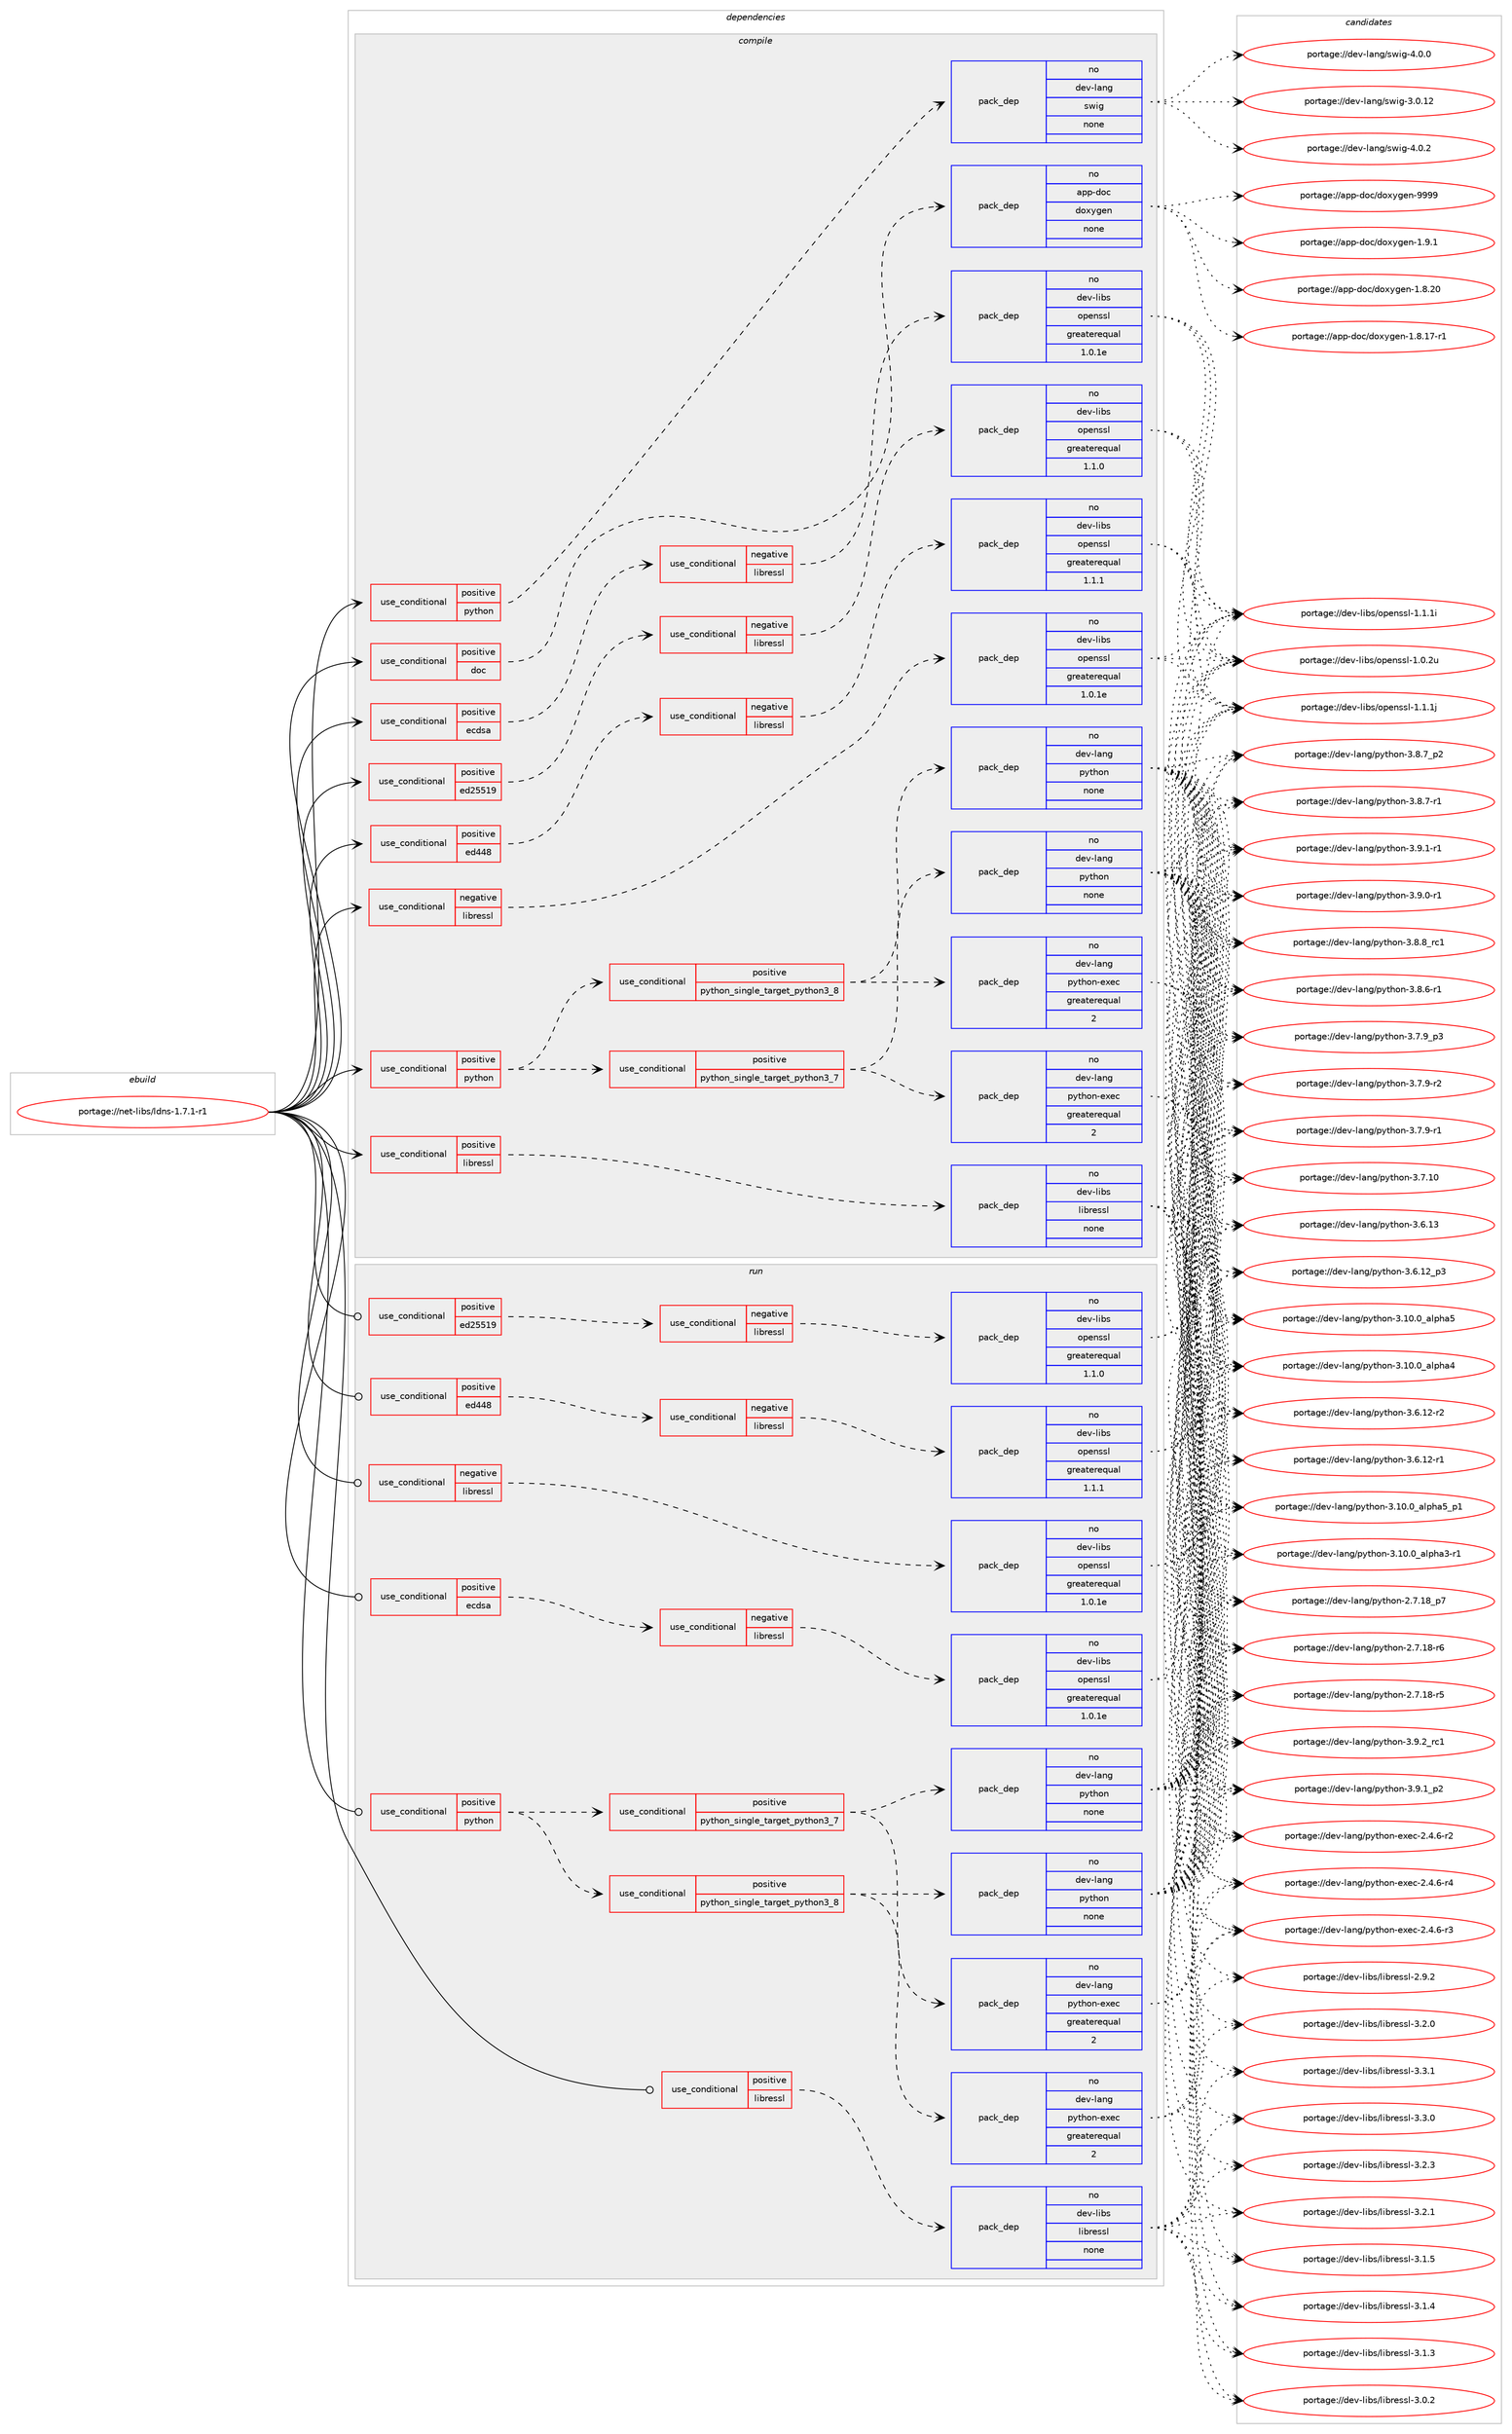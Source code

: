 digraph prolog {

# *************
# Graph options
# *************

newrank=true;
concentrate=true;
compound=true;
graph [rankdir=LR,fontname=Helvetica,fontsize=10,ranksep=1.5];#, ranksep=2.5, nodesep=0.2];
edge  [arrowhead=vee];
node  [fontname=Helvetica,fontsize=10];

# **********
# The ebuild
# **********

subgraph cluster_leftcol {
color=gray;
rank=same;
label=<<i>ebuild</i>>;
id [label="portage://net-libs/ldns-1.7.1-r1", color=red, width=4, href="../net-libs/ldns-1.7.1-r1.svg"];
}

# ****************
# The dependencies
# ****************

subgraph cluster_midcol {
color=gray;
label=<<i>dependencies</i>>;
subgraph cluster_compile {
fillcolor="#eeeeee";
style=filled;
label=<<i>compile</i>>;
subgraph cond4038 {
dependency13964 [label=<<TABLE BORDER="0" CELLBORDER="1" CELLSPACING="0" CELLPADDING="4"><TR><TD ROWSPAN="3" CELLPADDING="10">use_conditional</TD></TR><TR><TD>negative</TD></TR><TR><TD>libressl</TD></TR></TABLE>>, shape=none, color=red];
subgraph pack9786 {
dependency13965 [label=<<TABLE BORDER="0" CELLBORDER="1" CELLSPACING="0" CELLPADDING="4" WIDTH="220"><TR><TD ROWSPAN="6" CELLPADDING="30">pack_dep</TD></TR><TR><TD WIDTH="110">no</TD></TR><TR><TD>dev-libs</TD></TR><TR><TD>openssl</TD></TR><TR><TD>greaterequal</TD></TR><TR><TD>1.0.1e</TD></TR></TABLE>>, shape=none, color=blue];
}
dependency13964:e -> dependency13965:w [weight=20,style="dashed",arrowhead="vee"];
}
id:e -> dependency13964:w [weight=20,style="solid",arrowhead="vee"];
subgraph cond4039 {
dependency13966 [label=<<TABLE BORDER="0" CELLBORDER="1" CELLSPACING="0" CELLPADDING="4"><TR><TD ROWSPAN="3" CELLPADDING="10">use_conditional</TD></TR><TR><TD>positive</TD></TR><TR><TD>doc</TD></TR></TABLE>>, shape=none, color=red];
subgraph pack9787 {
dependency13967 [label=<<TABLE BORDER="0" CELLBORDER="1" CELLSPACING="0" CELLPADDING="4" WIDTH="220"><TR><TD ROWSPAN="6" CELLPADDING="30">pack_dep</TD></TR><TR><TD WIDTH="110">no</TD></TR><TR><TD>app-doc</TD></TR><TR><TD>doxygen</TD></TR><TR><TD>none</TD></TR><TR><TD></TD></TR></TABLE>>, shape=none, color=blue];
}
dependency13966:e -> dependency13967:w [weight=20,style="dashed",arrowhead="vee"];
}
id:e -> dependency13966:w [weight=20,style="solid",arrowhead="vee"];
subgraph cond4040 {
dependency13968 [label=<<TABLE BORDER="0" CELLBORDER="1" CELLSPACING="0" CELLPADDING="4"><TR><TD ROWSPAN="3" CELLPADDING="10">use_conditional</TD></TR><TR><TD>positive</TD></TR><TR><TD>ecdsa</TD></TR></TABLE>>, shape=none, color=red];
subgraph cond4041 {
dependency13969 [label=<<TABLE BORDER="0" CELLBORDER="1" CELLSPACING="0" CELLPADDING="4"><TR><TD ROWSPAN="3" CELLPADDING="10">use_conditional</TD></TR><TR><TD>negative</TD></TR><TR><TD>libressl</TD></TR></TABLE>>, shape=none, color=red];
subgraph pack9788 {
dependency13970 [label=<<TABLE BORDER="0" CELLBORDER="1" CELLSPACING="0" CELLPADDING="4" WIDTH="220"><TR><TD ROWSPAN="6" CELLPADDING="30">pack_dep</TD></TR><TR><TD WIDTH="110">no</TD></TR><TR><TD>dev-libs</TD></TR><TR><TD>openssl</TD></TR><TR><TD>greaterequal</TD></TR><TR><TD>1.0.1e</TD></TR></TABLE>>, shape=none, color=blue];
}
dependency13969:e -> dependency13970:w [weight=20,style="dashed",arrowhead="vee"];
}
dependency13968:e -> dependency13969:w [weight=20,style="dashed",arrowhead="vee"];
}
id:e -> dependency13968:w [weight=20,style="solid",arrowhead="vee"];
subgraph cond4042 {
dependency13971 [label=<<TABLE BORDER="0" CELLBORDER="1" CELLSPACING="0" CELLPADDING="4"><TR><TD ROWSPAN="3" CELLPADDING="10">use_conditional</TD></TR><TR><TD>positive</TD></TR><TR><TD>ed25519</TD></TR></TABLE>>, shape=none, color=red];
subgraph cond4043 {
dependency13972 [label=<<TABLE BORDER="0" CELLBORDER="1" CELLSPACING="0" CELLPADDING="4"><TR><TD ROWSPAN="3" CELLPADDING="10">use_conditional</TD></TR><TR><TD>negative</TD></TR><TR><TD>libressl</TD></TR></TABLE>>, shape=none, color=red];
subgraph pack9789 {
dependency13973 [label=<<TABLE BORDER="0" CELLBORDER="1" CELLSPACING="0" CELLPADDING="4" WIDTH="220"><TR><TD ROWSPAN="6" CELLPADDING="30">pack_dep</TD></TR><TR><TD WIDTH="110">no</TD></TR><TR><TD>dev-libs</TD></TR><TR><TD>openssl</TD></TR><TR><TD>greaterequal</TD></TR><TR><TD>1.1.0</TD></TR></TABLE>>, shape=none, color=blue];
}
dependency13972:e -> dependency13973:w [weight=20,style="dashed",arrowhead="vee"];
}
dependency13971:e -> dependency13972:w [weight=20,style="dashed",arrowhead="vee"];
}
id:e -> dependency13971:w [weight=20,style="solid",arrowhead="vee"];
subgraph cond4044 {
dependency13974 [label=<<TABLE BORDER="0" CELLBORDER="1" CELLSPACING="0" CELLPADDING="4"><TR><TD ROWSPAN="3" CELLPADDING="10">use_conditional</TD></TR><TR><TD>positive</TD></TR><TR><TD>ed448</TD></TR></TABLE>>, shape=none, color=red];
subgraph cond4045 {
dependency13975 [label=<<TABLE BORDER="0" CELLBORDER="1" CELLSPACING="0" CELLPADDING="4"><TR><TD ROWSPAN="3" CELLPADDING="10">use_conditional</TD></TR><TR><TD>negative</TD></TR><TR><TD>libressl</TD></TR></TABLE>>, shape=none, color=red];
subgraph pack9790 {
dependency13976 [label=<<TABLE BORDER="0" CELLBORDER="1" CELLSPACING="0" CELLPADDING="4" WIDTH="220"><TR><TD ROWSPAN="6" CELLPADDING="30">pack_dep</TD></TR><TR><TD WIDTH="110">no</TD></TR><TR><TD>dev-libs</TD></TR><TR><TD>openssl</TD></TR><TR><TD>greaterequal</TD></TR><TR><TD>1.1.1</TD></TR></TABLE>>, shape=none, color=blue];
}
dependency13975:e -> dependency13976:w [weight=20,style="dashed",arrowhead="vee"];
}
dependency13974:e -> dependency13975:w [weight=20,style="dashed",arrowhead="vee"];
}
id:e -> dependency13974:w [weight=20,style="solid",arrowhead="vee"];
subgraph cond4046 {
dependency13977 [label=<<TABLE BORDER="0" CELLBORDER="1" CELLSPACING="0" CELLPADDING="4"><TR><TD ROWSPAN="3" CELLPADDING="10">use_conditional</TD></TR><TR><TD>positive</TD></TR><TR><TD>libressl</TD></TR></TABLE>>, shape=none, color=red];
subgraph pack9791 {
dependency13978 [label=<<TABLE BORDER="0" CELLBORDER="1" CELLSPACING="0" CELLPADDING="4" WIDTH="220"><TR><TD ROWSPAN="6" CELLPADDING="30">pack_dep</TD></TR><TR><TD WIDTH="110">no</TD></TR><TR><TD>dev-libs</TD></TR><TR><TD>libressl</TD></TR><TR><TD>none</TD></TR><TR><TD></TD></TR></TABLE>>, shape=none, color=blue];
}
dependency13977:e -> dependency13978:w [weight=20,style="dashed",arrowhead="vee"];
}
id:e -> dependency13977:w [weight=20,style="solid",arrowhead="vee"];
subgraph cond4047 {
dependency13979 [label=<<TABLE BORDER="0" CELLBORDER="1" CELLSPACING="0" CELLPADDING="4"><TR><TD ROWSPAN="3" CELLPADDING="10">use_conditional</TD></TR><TR><TD>positive</TD></TR><TR><TD>python</TD></TR></TABLE>>, shape=none, color=red];
subgraph cond4048 {
dependency13980 [label=<<TABLE BORDER="0" CELLBORDER="1" CELLSPACING="0" CELLPADDING="4"><TR><TD ROWSPAN="3" CELLPADDING="10">use_conditional</TD></TR><TR><TD>positive</TD></TR><TR><TD>python_single_target_python3_7</TD></TR></TABLE>>, shape=none, color=red];
subgraph pack9792 {
dependency13981 [label=<<TABLE BORDER="0" CELLBORDER="1" CELLSPACING="0" CELLPADDING="4" WIDTH="220"><TR><TD ROWSPAN="6" CELLPADDING="30">pack_dep</TD></TR><TR><TD WIDTH="110">no</TD></TR><TR><TD>dev-lang</TD></TR><TR><TD>python</TD></TR><TR><TD>none</TD></TR><TR><TD></TD></TR></TABLE>>, shape=none, color=blue];
}
dependency13980:e -> dependency13981:w [weight=20,style="dashed",arrowhead="vee"];
subgraph pack9793 {
dependency13982 [label=<<TABLE BORDER="0" CELLBORDER="1" CELLSPACING="0" CELLPADDING="4" WIDTH="220"><TR><TD ROWSPAN="6" CELLPADDING="30">pack_dep</TD></TR><TR><TD WIDTH="110">no</TD></TR><TR><TD>dev-lang</TD></TR><TR><TD>python-exec</TD></TR><TR><TD>greaterequal</TD></TR><TR><TD>2</TD></TR></TABLE>>, shape=none, color=blue];
}
dependency13980:e -> dependency13982:w [weight=20,style="dashed",arrowhead="vee"];
}
dependency13979:e -> dependency13980:w [weight=20,style="dashed",arrowhead="vee"];
subgraph cond4049 {
dependency13983 [label=<<TABLE BORDER="0" CELLBORDER="1" CELLSPACING="0" CELLPADDING="4"><TR><TD ROWSPAN="3" CELLPADDING="10">use_conditional</TD></TR><TR><TD>positive</TD></TR><TR><TD>python_single_target_python3_8</TD></TR></TABLE>>, shape=none, color=red];
subgraph pack9794 {
dependency13984 [label=<<TABLE BORDER="0" CELLBORDER="1" CELLSPACING="0" CELLPADDING="4" WIDTH="220"><TR><TD ROWSPAN="6" CELLPADDING="30">pack_dep</TD></TR><TR><TD WIDTH="110">no</TD></TR><TR><TD>dev-lang</TD></TR><TR><TD>python</TD></TR><TR><TD>none</TD></TR><TR><TD></TD></TR></TABLE>>, shape=none, color=blue];
}
dependency13983:e -> dependency13984:w [weight=20,style="dashed",arrowhead="vee"];
subgraph pack9795 {
dependency13985 [label=<<TABLE BORDER="0" CELLBORDER="1" CELLSPACING="0" CELLPADDING="4" WIDTH="220"><TR><TD ROWSPAN="6" CELLPADDING="30">pack_dep</TD></TR><TR><TD WIDTH="110">no</TD></TR><TR><TD>dev-lang</TD></TR><TR><TD>python-exec</TD></TR><TR><TD>greaterequal</TD></TR><TR><TD>2</TD></TR></TABLE>>, shape=none, color=blue];
}
dependency13983:e -> dependency13985:w [weight=20,style="dashed",arrowhead="vee"];
}
dependency13979:e -> dependency13983:w [weight=20,style="dashed",arrowhead="vee"];
}
id:e -> dependency13979:w [weight=20,style="solid",arrowhead="vee"];
subgraph cond4050 {
dependency13986 [label=<<TABLE BORDER="0" CELLBORDER="1" CELLSPACING="0" CELLPADDING="4"><TR><TD ROWSPAN="3" CELLPADDING="10">use_conditional</TD></TR><TR><TD>positive</TD></TR><TR><TD>python</TD></TR></TABLE>>, shape=none, color=red];
subgraph pack9796 {
dependency13987 [label=<<TABLE BORDER="0" CELLBORDER="1" CELLSPACING="0" CELLPADDING="4" WIDTH="220"><TR><TD ROWSPAN="6" CELLPADDING="30">pack_dep</TD></TR><TR><TD WIDTH="110">no</TD></TR><TR><TD>dev-lang</TD></TR><TR><TD>swig</TD></TR><TR><TD>none</TD></TR><TR><TD></TD></TR></TABLE>>, shape=none, color=blue];
}
dependency13986:e -> dependency13987:w [weight=20,style="dashed",arrowhead="vee"];
}
id:e -> dependency13986:w [weight=20,style="solid",arrowhead="vee"];
}
subgraph cluster_compileandrun {
fillcolor="#eeeeee";
style=filled;
label=<<i>compile and run</i>>;
}
subgraph cluster_run {
fillcolor="#eeeeee";
style=filled;
label=<<i>run</i>>;
subgraph cond4051 {
dependency13988 [label=<<TABLE BORDER="0" CELLBORDER="1" CELLSPACING="0" CELLPADDING="4"><TR><TD ROWSPAN="3" CELLPADDING="10">use_conditional</TD></TR><TR><TD>negative</TD></TR><TR><TD>libressl</TD></TR></TABLE>>, shape=none, color=red];
subgraph pack9797 {
dependency13989 [label=<<TABLE BORDER="0" CELLBORDER="1" CELLSPACING="0" CELLPADDING="4" WIDTH="220"><TR><TD ROWSPAN="6" CELLPADDING="30">pack_dep</TD></TR><TR><TD WIDTH="110">no</TD></TR><TR><TD>dev-libs</TD></TR><TR><TD>openssl</TD></TR><TR><TD>greaterequal</TD></TR><TR><TD>1.0.1e</TD></TR></TABLE>>, shape=none, color=blue];
}
dependency13988:e -> dependency13989:w [weight=20,style="dashed",arrowhead="vee"];
}
id:e -> dependency13988:w [weight=20,style="solid",arrowhead="odot"];
subgraph cond4052 {
dependency13990 [label=<<TABLE BORDER="0" CELLBORDER="1" CELLSPACING="0" CELLPADDING="4"><TR><TD ROWSPAN="3" CELLPADDING="10">use_conditional</TD></TR><TR><TD>positive</TD></TR><TR><TD>ecdsa</TD></TR></TABLE>>, shape=none, color=red];
subgraph cond4053 {
dependency13991 [label=<<TABLE BORDER="0" CELLBORDER="1" CELLSPACING="0" CELLPADDING="4"><TR><TD ROWSPAN="3" CELLPADDING="10">use_conditional</TD></TR><TR><TD>negative</TD></TR><TR><TD>libressl</TD></TR></TABLE>>, shape=none, color=red];
subgraph pack9798 {
dependency13992 [label=<<TABLE BORDER="0" CELLBORDER="1" CELLSPACING="0" CELLPADDING="4" WIDTH="220"><TR><TD ROWSPAN="6" CELLPADDING="30">pack_dep</TD></TR><TR><TD WIDTH="110">no</TD></TR><TR><TD>dev-libs</TD></TR><TR><TD>openssl</TD></TR><TR><TD>greaterequal</TD></TR><TR><TD>1.0.1e</TD></TR></TABLE>>, shape=none, color=blue];
}
dependency13991:e -> dependency13992:w [weight=20,style="dashed",arrowhead="vee"];
}
dependency13990:e -> dependency13991:w [weight=20,style="dashed",arrowhead="vee"];
}
id:e -> dependency13990:w [weight=20,style="solid",arrowhead="odot"];
subgraph cond4054 {
dependency13993 [label=<<TABLE BORDER="0" CELLBORDER="1" CELLSPACING="0" CELLPADDING="4"><TR><TD ROWSPAN="3" CELLPADDING="10">use_conditional</TD></TR><TR><TD>positive</TD></TR><TR><TD>ed25519</TD></TR></TABLE>>, shape=none, color=red];
subgraph cond4055 {
dependency13994 [label=<<TABLE BORDER="0" CELLBORDER="1" CELLSPACING="0" CELLPADDING="4"><TR><TD ROWSPAN="3" CELLPADDING="10">use_conditional</TD></TR><TR><TD>negative</TD></TR><TR><TD>libressl</TD></TR></TABLE>>, shape=none, color=red];
subgraph pack9799 {
dependency13995 [label=<<TABLE BORDER="0" CELLBORDER="1" CELLSPACING="0" CELLPADDING="4" WIDTH="220"><TR><TD ROWSPAN="6" CELLPADDING="30">pack_dep</TD></TR><TR><TD WIDTH="110">no</TD></TR><TR><TD>dev-libs</TD></TR><TR><TD>openssl</TD></TR><TR><TD>greaterequal</TD></TR><TR><TD>1.1.0</TD></TR></TABLE>>, shape=none, color=blue];
}
dependency13994:e -> dependency13995:w [weight=20,style="dashed",arrowhead="vee"];
}
dependency13993:e -> dependency13994:w [weight=20,style="dashed",arrowhead="vee"];
}
id:e -> dependency13993:w [weight=20,style="solid",arrowhead="odot"];
subgraph cond4056 {
dependency13996 [label=<<TABLE BORDER="0" CELLBORDER="1" CELLSPACING="0" CELLPADDING="4"><TR><TD ROWSPAN="3" CELLPADDING="10">use_conditional</TD></TR><TR><TD>positive</TD></TR><TR><TD>ed448</TD></TR></TABLE>>, shape=none, color=red];
subgraph cond4057 {
dependency13997 [label=<<TABLE BORDER="0" CELLBORDER="1" CELLSPACING="0" CELLPADDING="4"><TR><TD ROWSPAN="3" CELLPADDING="10">use_conditional</TD></TR><TR><TD>negative</TD></TR><TR><TD>libressl</TD></TR></TABLE>>, shape=none, color=red];
subgraph pack9800 {
dependency13998 [label=<<TABLE BORDER="0" CELLBORDER="1" CELLSPACING="0" CELLPADDING="4" WIDTH="220"><TR><TD ROWSPAN="6" CELLPADDING="30">pack_dep</TD></TR><TR><TD WIDTH="110">no</TD></TR><TR><TD>dev-libs</TD></TR><TR><TD>openssl</TD></TR><TR><TD>greaterequal</TD></TR><TR><TD>1.1.1</TD></TR></TABLE>>, shape=none, color=blue];
}
dependency13997:e -> dependency13998:w [weight=20,style="dashed",arrowhead="vee"];
}
dependency13996:e -> dependency13997:w [weight=20,style="dashed",arrowhead="vee"];
}
id:e -> dependency13996:w [weight=20,style="solid",arrowhead="odot"];
subgraph cond4058 {
dependency13999 [label=<<TABLE BORDER="0" CELLBORDER="1" CELLSPACING="0" CELLPADDING="4"><TR><TD ROWSPAN="3" CELLPADDING="10">use_conditional</TD></TR><TR><TD>positive</TD></TR><TR><TD>libressl</TD></TR></TABLE>>, shape=none, color=red];
subgraph pack9801 {
dependency14000 [label=<<TABLE BORDER="0" CELLBORDER="1" CELLSPACING="0" CELLPADDING="4" WIDTH="220"><TR><TD ROWSPAN="6" CELLPADDING="30">pack_dep</TD></TR><TR><TD WIDTH="110">no</TD></TR><TR><TD>dev-libs</TD></TR><TR><TD>libressl</TD></TR><TR><TD>none</TD></TR><TR><TD></TD></TR></TABLE>>, shape=none, color=blue];
}
dependency13999:e -> dependency14000:w [weight=20,style="dashed",arrowhead="vee"];
}
id:e -> dependency13999:w [weight=20,style="solid",arrowhead="odot"];
subgraph cond4059 {
dependency14001 [label=<<TABLE BORDER="0" CELLBORDER="1" CELLSPACING="0" CELLPADDING="4"><TR><TD ROWSPAN="3" CELLPADDING="10">use_conditional</TD></TR><TR><TD>positive</TD></TR><TR><TD>python</TD></TR></TABLE>>, shape=none, color=red];
subgraph cond4060 {
dependency14002 [label=<<TABLE BORDER="0" CELLBORDER="1" CELLSPACING="0" CELLPADDING="4"><TR><TD ROWSPAN="3" CELLPADDING="10">use_conditional</TD></TR><TR><TD>positive</TD></TR><TR><TD>python_single_target_python3_7</TD></TR></TABLE>>, shape=none, color=red];
subgraph pack9802 {
dependency14003 [label=<<TABLE BORDER="0" CELLBORDER="1" CELLSPACING="0" CELLPADDING="4" WIDTH="220"><TR><TD ROWSPAN="6" CELLPADDING="30">pack_dep</TD></TR><TR><TD WIDTH="110">no</TD></TR><TR><TD>dev-lang</TD></TR><TR><TD>python</TD></TR><TR><TD>none</TD></TR><TR><TD></TD></TR></TABLE>>, shape=none, color=blue];
}
dependency14002:e -> dependency14003:w [weight=20,style="dashed",arrowhead="vee"];
subgraph pack9803 {
dependency14004 [label=<<TABLE BORDER="0" CELLBORDER="1" CELLSPACING="0" CELLPADDING="4" WIDTH="220"><TR><TD ROWSPAN="6" CELLPADDING="30">pack_dep</TD></TR><TR><TD WIDTH="110">no</TD></TR><TR><TD>dev-lang</TD></TR><TR><TD>python-exec</TD></TR><TR><TD>greaterequal</TD></TR><TR><TD>2</TD></TR></TABLE>>, shape=none, color=blue];
}
dependency14002:e -> dependency14004:w [weight=20,style="dashed",arrowhead="vee"];
}
dependency14001:e -> dependency14002:w [weight=20,style="dashed",arrowhead="vee"];
subgraph cond4061 {
dependency14005 [label=<<TABLE BORDER="0" CELLBORDER="1" CELLSPACING="0" CELLPADDING="4"><TR><TD ROWSPAN="3" CELLPADDING="10">use_conditional</TD></TR><TR><TD>positive</TD></TR><TR><TD>python_single_target_python3_8</TD></TR></TABLE>>, shape=none, color=red];
subgraph pack9804 {
dependency14006 [label=<<TABLE BORDER="0" CELLBORDER="1" CELLSPACING="0" CELLPADDING="4" WIDTH="220"><TR><TD ROWSPAN="6" CELLPADDING="30">pack_dep</TD></TR><TR><TD WIDTH="110">no</TD></TR><TR><TD>dev-lang</TD></TR><TR><TD>python</TD></TR><TR><TD>none</TD></TR><TR><TD></TD></TR></TABLE>>, shape=none, color=blue];
}
dependency14005:e -> dependency14006:w [weight=20,style="dashed",arrowhead="vee"];
subgraph pack9805 {
dependency14007 [label=<<TABLE BORDER="0" CELLBORDER="1" CELLSPACING="0" CELLPADDING="4" WIDTH="220"><TR><TD ROWSPAN="6" CELLPADDING="30">pack_dep</TD></TR><TR><TD WIDTH="110">no</TD></TR><TR><TD>dev-lang</TD></TR><TR><TD>python-exec</TD></TR><TR><TD>greaterequal</TD></TR><TR><TD>2</TD></TR></TABLE>>, shape=none, color=blue];
}
dependency14005:e -> dependency14007:w [weight=20,style="dashed",arrowhead="vee"];
}
dependency14001:e -> dependency14005:w [weight=20,style="dashed",arrowhead="vee"];
}
id:e -> dependency14001:w [weight=20,style="solid",arrowhead="odot"];
}
}

# **************
# The candidates
# **************

subgraph cluster_choices {
rank=same;
color=gray;
label=<<i>candidates</i>>;

subgraph choice9786 {
color=black;
nodesep=1;
choice100101118451081059811547111112101110115115108454946494649106 [label="portage://dev-libs/openssl-1.1.1j", color=red, width=4,href="../dev-libs/openssl-1.1.1j.svg"];
choice100101118451081059811547111112101110115115108454946494649105 [label="portage://dev-libs/openssl-1.1.1i", color=red, width=4,href="../dev-libs/openssl-1.1.1i.svg"];
choice100101118451081059811547111112101110115115108454946484650117 [label="portage://dev-libs/openssl-1.0.2u", color=red, width=4,href="../dev-libs/openssl-1.0.2u.svg"];
dependency13965:e -> choice100101118451081059811547111112101110115115108454946494649106:w [style=dotted,weight="100"];
dependency13965:e -> choice100101118451081059811547111112101110115115108454946494649105:w [style=dotted,weight="100"];
dependency13965:e -> choice100101118451081059811547111112101110115115108454946484650117:w [style=dotted,weight="100"];
}
subgraph choice9787 {
color=black;
nodesep=1;
choice971121124510011199471001111201211031011104557575757 [label="portage://app-doc/doxygen-9999", color=red, width=4,href="../app-doc/doxygen-9999.svg"];
choice97112112451001119947100111120121103101110454946574649 [label="portage://app-doc/doxygen-1.9.1", color=red, width=4,href="../app-doc/doxygen-1.9.1.svg"];
choice9711211245100111994710011112012110310111045494656465048 [label="portage://app-doc/doxygen-1.8.20", color=red, width=4,href="../app-doc/doxygen-1.8.20.svg"];
choice97112112451001119947100111120121103101110454946564649554511449 [label="portage://app-doc/doxygen-1.8.17-r1", color=red, width=4,href="../app-doc/doxygen-1.8.17-r1.svg"];
dependency13967:e -> choice971121124510011199471001111201211031011104557575757:w [style=dotted,weight="100"];
dependency13967:e -> choice97112112451001119947100111120121103101110454946574649:w [style=dotted,weight="100"];
dependency13967:e -> choice9711211245100111994710011112012110310111045494656465048:w [style=dotted,weight="100"];
dependency13967:e -> choice97112112451001119947100111120121103101110454946564649554511449:w [style=dotted,weight="100"];
}
subgraph choice9788 {
color=black;
nodesep=1;
choice100101118451081059811547111112101110115115108454946494649106 [label="portage://dev-libs/openssl-1.1.1j", color=red, width=4,href="../dev-libs/openssl-1.1.1j.svg"];
choice100101118451081059811547111112101110115115108454946494649105 [label="portage://dev-libs/openssl-1.1.1i", color=red, width=4,href="../dev-libs/openssl-1.1.1i.svg"];
choice100101118451081059811547111112101110115115108454946484650117 [label="portage://dev-libs/openssl-1.0.2u", color=red, width=4,href="../dev-libs/openssl-1.0.2u.svg"];
dependency13970:e -> choice100101118451081059811547111112101110115115108454946494649106:w [style=dotted,weight="100"];
dependency13970:e -> choice100101118451081059811547111112101110115115108454946494649105:w [style=dotted,weight="100"];
dependency13970:e -> choice100101118451081059811547111112101110115115108454946484650117:w [style=dotted,weight="100"];
}
subgraph choice9789 {
color=black;
nodesep=1;
choice100101118451081059811547111112101110115115108454946494649106 [label="portage://dev-libs/openssl-1.1.1j", color=red, width=4,href="../dev-libs/openssl-1.1.1j.svg"];
choice100101118451081059811547111112101110115115108454946494649105 [label="portage://dev-libs/openssl-1.1.1i", color=red, width=4,href="../dev-libs/openssl-1.1.1i.svg"];
choice100101118451081059811547111112101110115115108454946484650117 [label="portage://dev-libs/openssl-1.0.2u", color=red, width=4,href="../dev-libs/openssl-1.0.2u.svg"];
dependency13973:e -> choice100101118451081059811547111112101110115115108454946494649106:w [style=dotted,weight="100"];
dependency13973:e -> choice100101118451081059811547111112101110115115108454946494649105:w [style=dotted,weight="100"];
dependency13973:e -> choice100101118451081059811547111112101110115115108454946484650117:w [style=dotted,weight="100"];
}
subgraph choice9790 {
color=black;
nodesep=1;
choice100101118451081059811547111112101110115115108454946494649106 [label="portage://dev-libs/openssl-1.1.1j", color=red, width=4,href="../dev-libs/openssl-1.1.1j.svg"];
choice100101118451081059811547111112101110115115108454946494649105 [label="portage://dev-libs/openssl-1.1.1i", color=red, width=4,href="../dev-libs/openssl-1.1.1i.svg"];
choice100101118451081059811547111112101110115115108454946484650117 [label="portage://dev-libs/openssl-1.0.2u", color=red, width=4,href="../dev-libs/openssl-1.0.2u.svg"];
dependency13976:e -> choice100101118451081059811547111112101110115115108454946494649106:w [style=dotted,weight="100"];
dependency13976:e -> choice100101118451081059811547111112101110115115108454946494649105:w [style=dotted,weight="100"];
dependency13976:e -> choice100101118451081059811547111112101110115115108454946484650117:w [style=dotted,weight="100"];
}
subgraph choice9791 {
color=black;
nodesep=1;
choice10010111845108105981154710810598114101115115108455146514649 [label="portage://dev-libs/libressl-3.3.1", color=red, width=4,href="../dev-libs/libressl-3.3.1.svg"];
choice10010111845108105981154710810598114101115115108455146514648 [label="portage://dev-libs/libressl-3.3.0", color=red, width=4,href="../dev-libs/libressl-3.3.0.svg"];
choice10010111845108105981154710810598114101115115108455146504651 [label="portage://dev-libs/libressl-3.2.3", color=red, width=4,href="../dev-libs/libressl-3.2.3.svg"];
choice10010111845108105981154710810598114101115115108455146504649 [label="portage://dev-libs/libressl-3.2.1", color=red, width=4,href="../dev-libs/libressl-3.2.1.svg"];
choice10010111845108105981154710810598114101115115108455146504648 [label="portage://dev-libs/libressl-3.2.0", color=red, width=4,href="../dev-libs/libressl-3.2.0.svg"];
choice10010111845108105981154710810598114101115115108455146494653 [label="portage://dev-libs/libressl-3.1.5", color=red, width=4,href="../dev-libs/libressl-3.1.5.svg"];
choice10010111845108105981154710810598114101115115108455146494652 [label="portage://dev-libs/libressl-3.1.4", color=red, width=4,href="../dev-libs/libressl-3.1.4.svg"];
choice10010111845108105981154710810598114101115115108455146494651 [label="portage://dev-libs/libressl-3.1.3", color=red, width=4,href="../dev-libs/libressl-3.1.3.svg"];
choice10010111845108105981154710810598114101115115108455146484650 [label="portage://dev-libs/libressl-3.0.2", color=red, width=4,href="../dev-libs/libressl-3.0.2.svg"];
choice10010111845108105981154710810598114101115115108455046574650 [label="portage://dev-libs/libressl-2.9.2", color=red, width=4,href="../dev-libs/libressl-2.9.2.svg"];
dependency13978:e -> choice10010111845108105981154710810598114101115115108455146514649:w [style=dotted,weight="100"];
dependency13978:e -> choice10010111845108105981154710810598114101115115108455146514648:w [style=dotted,weight="100"];
dependency13978:e -> choice10010111845108105981154710810598114101115115108455146504651:w [style=dotted,weight="100"];
dependency13978:e -> choice10010111845108105981154710810598114101115115108455146504649:w [style=dotted,weight="100"];
dependency13978:e -> choice10010111845108105981154710810598114101115115108455146504648:w [style=dotted,weight="100"];
dependency13978:e -> choice10010111845108105981154710810598114101115115108455146494653:w [style=dotted,weight="100"];
dependency13978:e -> choice10010111845108105981154710810598114101115115108455146494652:w [style=dotted,weight="100"];
dependency13978:e -> choice10010111845108105981154710810598114101115115108455146494651:w [style=dotted,weight="100"];
dependency13978:e -> choice10010111845108105981154710810598114101115115108455146484650:w [style=dotted,weight="100"];
dependency13978:e -> choice10010111845108105981154710810598114101115115108455046574650:w [style=dotted,weight="100"];
}
subgraph choice9792 {
color=black;
nodesep=1;
choice100101118451089711010347112121116104111110455146574650951149949 [label="portage://dev-lang/python-3.9.2_rc1", color=red, width=4,href="../dev-lang/python-3.9.2_rc1.svg"];
choice1001011184510897110103471121211161041111104551465746499511250 [label="portage://dev-lang/python-3.9.1_p2", color=red, width=4,href="../dev-lang/python-3.9.1_p2.svg"];
choice1001011184510897110103471121211161041111104551465746494511449 [label="portage://dev-lang/python-3.9.1-r1", color=red, width=4,href="../dev-lang/python-3.9.1-r1.svg"];
choice1001011184510897110103471121211161041111104551465746484511449 [label="portage://dev-lang/python-3.9.0-r1", color=red, width=4,href="../dev-lang/python-3.9.0-r1.svg"];
choice100101118451089711010347112121116104111110455146564656951149949 [label="portage://dev-lang/python-3.8.8_rc1", color=red, width=4,href="../dev-lang/python-3.8.8_rc1.svg"];
choice1001011184510897110103471121211161041111104551465646559511250 [label="portage://dev-lang/python-3.8.7_p2", color=red, width=4,href="../dev-lang/python-3.8.7_p2.svg"];
choice1001011184510897110103471121211161041111104551465646554511449 [label="portage://dev-lang/python-3.8.7-r1", color=red, width=4,href="../dev-lang/python-3.8.7-r1.svg"];
choice1001011184510897110103471121211161041111104551465646544511449 [label="portage://dev-lang/python-3.8.6-r1", color=red, width=4,href="../dev-lang/python-3.8.6-r1.svg"];
choice1001011184510897110103471121211161041111104551465546579511251 [label="portage://dev-lang/python-3.7.9_p3", color=red, width=4,href="../dev-lang/python-3.7.9_p3.svg"];
choice1001011184510897110103471121211161041111104551465546574511450 [label="portage://dev-lang/python-3.7.9-r2", color=red, width=4,href="../dev-lang/python-3.7.9-r2.svg"];
choice1001011184510897110103471121211161041111104551465546574511449 [label="portage://dev-lang/python-3.7.9-r1", color=red, width=4,href="../dev-lang/python-3.7.9-r1.svg"];
choice10010111845108971101034711212111610411111045514655464948 [label="portage://dev-lang/python-3.7.10", color=red, width=4,href="../dev-lang/python-3.7.10.svg"];
choice10010111845108971101034711212111610411111045514654464951 [label="portage://dev-lang/python-3.6.13", color=red, width=4,href="../dev-lang/python-3.6.13.svg"];
choice100101118451089711010347112121116104111110455146544649509511251 [label="portage://dev-lang/python-3.6.12_p3", color=red, width=4,href="../dev-lang/python-3.6.12_p3.svg"];
choice100101118451089711010347112121116104111110455146544649504511450 [label="portage://dev-lang/python-3.6.12-r2", color=red, width=4,href="../dev-lang/python-3.6.12-r2.svg"];
choice100101118451089711010347112121116104111110455146544649504511449 [label="portage://dev-lang/python-3.6.12-r1", color=red, width=4,href="../dev-lang/python-3.6.12-r1.svg"];
choice10010111845108971101034711212111610411111045514649484648959710811210497539511249 [label="portage://dev-lang/python-3.10.0_alpha5_p1", color=red, width=4,href="../dev-lang/python-3.10.0_alpha5_p1.svg"];
choice1001011184510897110103471121211161041111104551464948464895971081121049753 [label="portage://dev-lang/python-3.10.0_alpha5", color=red, width=4,href="../dev-lang/python-3.10.0_alpha5.svg"];
choice1001011184510897110103471121211161041111104551464948464895971081121049752 [label="portage://dev-lang/python-3.10.0_alpha4", color=red, width=4,href="../dev-lang/python-3.10.0_alpha4.svg"];
choice10010111845108971101034711212111610411111045514649484648959710811210497514511449 [label="portage://dev-lang/python-3.10.0_alpha3-r1", color=red, width=4,href="../dev-lang/python-3.10.0_alpha3-r1.svg"];
choice100101118451089711010347112121116104111110455046554649569511255 [label="portage://dev-lang/python-2.7.18_p7", color=red, width=4,href="../dev-lang/python-2.7.18_p7.svg"];
choice100101118451089711010347112121116104111110455046554649564511454 [label="portage://dev-lang/python-2.7.18-r6", color=red, width=4,href="../dev-lang/python-2.7.18-r6.svg"];
choice100101118451089711010347112121116104111110455046554649564511453 [label="portage://dev-lang/python-2.7.18-r5", color=red, width=4,href="../dev-lang/python-2.7.18-r5.svg"];
dependency13981:e -> choice100101118451089711010347112121116104111110455146574650951149949:w [style=dotted,weight="100"];
dependency13981:e -> choice1001011184510897110103471121211161041111104551465746499511250:w [style=dotted,weight="100"];
dependency13981:e -> choice1001011184510897110103471121211161041111104551465746494511449:w [style=dotted,weight="100"];
dependency13981:e -> choice1001011184510897110103471121211161041111104551465746484511449:w [style=dotted,weight="100"];
dependency13981:e -> choice100101118451089711010347112121116104111110455146564656951149949:w [style=dotted,weight="100"];
dependency13981:e -> choice1001011184510897110103471121211161041111104551465646559511250:w [style=dotted,weight="100"];
dependency13981:e -> choice1001011184510897110103471121211161041111104551465646554511449:w [style=dotted,weight="100"];
dependency13981:e -> choice1001011184510897110103471121211161041111104551465646544511449:w [style=dotted,weight="100"];
dependency13981:e -> choice1001011184510897110103471121211161041111104551465546579511251:w [style=dotted,weight="100"];
dependency13981:e -> choice1001011184510897110103471121211161041111104551465546574511450:w [style=dotted,weight="100"];
dependency13981:e -> choice1001011184510897110103471121211161041111104551465546574511449:w [style=dotted,weight="100"];
dependency13981:e -> choice10010111845108971101034711212111610411111045514655464948:w [style=dotted,weight="100"];
dependency13981:e -> choice10010111845108971101034711212111610411111045514654464951:w [style=dotted,weight="100"];
dependency13981:e -> choice100101118451089711010347112121116104111110455146544649509511251:w [style=dotted,weight="100"];
dependency13981:e -> choice100101118451089711010347112121116104111110455146544649504511450:w [style=dotted,weight="100"];
dependency13981:e -> choice100101118451089711010347112121116104111110455146544649504511449:w [style=dotted,weight="100"];
dependency13981:e -> choice10010111845108971101034711212111610411111045514649484648959710811210497539511249:w [style=dotted,weight="100"];
dependency13981:e -> choice1001011184510897110103471121211161041111104551464948464895971081121049753:w [style=dotted,weight="100"];
dependency13981:e -> choice1001011184510897110103471121211161041111104551464948464895971081121049752:w [style=dotted,weight="100"];
dependency13981:e -> choice10010111845108971101034711212111610411111045514649484648959710811210497514511449:w [style=dotted,weight="100"];
dependency13981:e -> choice100101118451089711010347112121116104111110455046554649569511255:w [style=dotted,weight="100"];
dependency13981:e -> choice100101118451089711010347112121116104111110455046554649564511454:w [style=dotted,weight="100"];
dependency13981:e -> choice100101118451089711010347112121116104111110455046554649564511453:w [style=dotted,weight="100"];
}
subgraph choice9793 {
color=black;
nodesep=1;
choice10010111845108971101034711212111610411111045101120101994550465246544511452 [label="portage://dev-lang/python-exec-2.4.6-r4", color=red, width=4,href="../dev-lang/python-exec-2.4.6-r4.svg"];
choice10010111845108971101034711212111610411111045101120101994550465246544511451 [label="portage://dev-lang/python-exec-2.4.6-r3", color=red, width=4,href="../dev-lang/python-exec-2.4.6-r3.svg"];
choice10010111845108971101034711212111610411111045101120101994550465246544511450 [label="portage://dev-lang/python-exec-2.4.6-r2", color=red, width=4,href="../dev-lang/python-exec-2.4.6-r2.svg"];
dependency13982:e -> choice10010111845108971101034711212111610411111045101120101994550465246544511452:w [style=dotted,weight="100"];
dependency13982:e -> choice10010111845108971101034711212111610411111045101120101994550465246544511451:w [style=dotted,weight="100"];
dependency13982:e -> choice10010111845108971101034711212111610411111045101120101994550465246544511450:w [style=dotted,weight="100"];
}
subgraph choice9794 {
color=black;
nodesep=1;
choice100101118451089711010347112121116104111110455146574650951149949 [label="portage://dev-lang/python-3.9.2_rc1", color=red, width=4,href="../dev-lang/python-3.9.2_rc1.svg"];
choice1001011184510897110103471121211161041111104551465746499511250 [label="portage://dev-lang/python-3.9.1_p2", color=red, width=4,href="../dev-lang/python-3.9.1_p2.svg"];
choice1001011184510897110103471121211161041111104551465746494511449 [label="portage://dev-lang/python-3.9.1-r1", color=red, width=4,href="../dev-lang/python-3.9.1-r1.svg"];
choice1001011184510897110103471121211161041111104551465746484511449 [label="portage://dev-lang/python-3.9.0-r1", color=red, width=4,href="../dev-lang/python-3.9.0-r1.svg"];
choice100101118451089711010347112121116104111110455146564656951149949 [label="portage://dev-lang/python-3.8.8_rc1", color=red, width=4,href="../dev-lang/python-3.8.8_rc1.svg"];
choice1001011184510897110103471121211161041111104551465646559511250 [label="portage://dev-lang/python-3.8.7_p2", color=red, width=4,href="../dev-lang/python-3.8.7_p2.svg"];
choice1001011184510897110103471121211161041111104551465646554511449 [label="portage://dev-lang/python-3.8.7-r1", color=red, width=4,href="../dev-lang/python-3.8.7-r1.svg"];
choice1001011184510897110103471121211161041111104551465646544511449 [label="portage://dev-lang/python-3.8.6-r1", color=red, width=4,href="../dev-lang/python-3.8.6-r1.svg"];
choice1001011184510897110103471121211161041111104551465546579511251 [label="portage://dev-lang/python-3.7.9_p3", color=red, width=4,href="../dev-lang/python-3.7.9_p3.svg"];
choice1001011184510897110103471121211161041111104551465546574511450 [label="portage://dev-lang/python-3.7.9-r2", color=red, width=4,href="../dev-lang/python-3.7.9-r2.svg"];
choice1001011184510897110103471121211161041111104551465546574511449 [label="portage://dev-lang/python-3.7.9-r1", color=red, width=4,href="../dev-lang/python-3.7.9-r1.svg"];
choice10010111845108971101034711212111610411111045514655464948 [label="portage://dev-lang/python-3.7.10", color=red, width=4,href="../dev-lang/python-3.7.10.svg"];
choice10010111845108971101034711212111610411111045514654464951 [label="portage://dev-lang/python-3.6.13", color=red, width=4,href="../dev-lang/python-3.6.13.svg"];
choice100101118451089711010347112121116104111110455146544649509511251 [label="portage://dev-lang/python-3.6.12_p3", color=red, width=4,href="../dev-lang/python-3.6.12_p3.svg"];
choice100101118451089711010347112121116104111110455146544649504511450 [label="portage://dev-lang/python-3.6.12-r2", color=red, width=4,href="../dev-lang/python-3.6.12-r2.svg"];
choice100101118451089711010347112121116104111110455146544649504511449 [label="portage://dev-lang/python-3.6.12-r1", color=red, width=4,href="../dev-lang/python-3.6.12-r1.svg"];
choice10010111845108971101034711212111610411111045514649484648959710811210497539511249 [label="portage://dev-lang/python-3.10.0_alpha5_p1", color=red, width=4,href="../dev-lang/python-3.10.0_alpha5_p1.svg"];
choice1001011184510897110103471121211161041111104551464948464895971081121049753 [label="portage://dev-lang/python-3.10.0_alpha5", color=red, width=4,href="../dev-lang/python-3.10.0_alpha5.svg"];
choice1001011184510897110103471121211161041111104551464948464895971081121049752 [label="portage://dev-lang/python-3.10.0_alpha4", color=red, width=4,href="../dev-lang/python-3.10.0_alpha4.svg"];
choice10010111845108971101034711212111610411111045514649484648959710811210497514511449 [label="portage://dev-lang/python-3.10.0_alpha3-r1", color=red, width=4,href="../dev-lang/python-3.10.0_alpha3-r1.svg"];
choice100101118451089711010347112121116104111110455046554649569511255 [label="portage://dev-lang/python-2.7.18_p7", color=red, width=4,href="../dev-lang/python-2.7.18_p7.svg"];
choice100101118451089711010347112121116104111110455046554649564511454 [label="portage://dev-lang/python-2.7.18-r6", color=red, width=4,href="../dev-lang/python-2.7.18-r6.svg"];
choice100101118451089711010347112121116104111110455046554649564511453 [label="portage://dev-lang/python-2.7.18-r5", color=red, width=4,href="../dev-lang/python-2.7.18-r5.svg"];
dependency13984:e -> choice100101118451089711010347112121116104111110455146574650951149949:w [style=dotted,weight="100"];
dependency13984:e -> choice1001011184510897110103471121211161041111104551465746499511250:w [style=dotted,weight="100"];
dependency13984:e -> choice1001011184510897110103471121211161041111104551465746494511449:w [style=dotted,weight="100"];
dependency13984:e -> choice1001011184510897110103471121211161041111104551465746484511449:w [style=dotted,weight="100"];
dependency13984:e -> choice100101118451089711010347112121116104111110455146564656951149949:w [style=dotted,weight="100"];
dependency13984:e -> choice1001011184510897110103471121211161041111104551465646559511250:w [style=dotted,weight="100"];
dependency13984:e -> choice1001011184510897110103471121211161041111104551465646554511449:w [style=dotted,weight="100"];
dependency13984:e -> choice1001011184510897110103471121211161041111104551465646544511449:w [style=dotted,weight="100"];
dependency13984:e -> choice1001011184510897110103471121211161041111104551465546579511251:w [style=dotted,weight="100"];
dependency13984:e -> choice1001011184510897110103471121211161041111104551465546574511450:w [style=dotted,weight="100"];
dependency13984:e -> choice1001011184510897110103471121211161041111104551465546574511449:w [style=dotted,weight="100"];
dependency13984:e -> choice10010111845108971101034711212111610411111045514655464948:w [style=dotted,weight="100"];
dependency13984:e -> choice10010111845108971101034711212111610411111045514654464951:w [style=dotted,weight="100"];
dependency13984:e -> choice100101118451089711010347112121116104111110455146544649509511251:w [style=dotted,weight="100"];
dependency13984:e -> choice100101118451089711010347112121116104111110455146544649504511450:w [style=dotted,weight="100"];
dependency13984:e -> choice100101118451089711010347112121116104111110455146544649504511449:w [style=dotted,weight="100"];
dependency13984:e -> choice10010111845108971101034711212111610411111045514649484648959710811210497539511249:w [style=dotted,weight="100"];
dependency13984:e -> choice1001011184510897110103471121211161041111104551464948464895971081121049753:w [style=dotted,weight="100"];
dependency13984:e -> choice1001011184510897110103471121211161041111104551464948464895971081121049752:w [style=dotted,weight="100"];
dependency13984:e -> choice10010111845108971101034711212111610411111045514649484648959710811210497514511449:w [style=dotted,weight="100"];
dependency13984:e -> choice100101118451089711010347112121116104111110455046554649569511255:w [style=dotted,weight="100"];
dependency13984:e -> choice100101118451089711010347112121116104111110455046554649564511454:w [style=dotted,weight="100"];
dependency13984:e -> choice100101118451089711010347112121116104111110455046554649564511453:w [style=dotted,weight="100"];
}
subgraph choice9795 {
color=black;
nodesep=1;
choice10010111845108971101034711212111610411111045101120101994550465246544511452 [label="portage://dev-lang/python-exec-2.4.6-r4", color=red, width=4,href="../dev-lang/python-exec-2.4.6-r4.svg"];
choice10010111845108971101034711212111610411111045101120101994550465246544511451 [label="portage://dev-lang/python-exec-2.4.6-r3", color=red, width=4,href="../dev-lang/python-exec-2.4.6-r3.svg"];
choice10010111845108971101034711212111610411111045101120101994550465246544511450 [label="portage://dev-lang/python-exec-2.4.6-r2", color=red, width=4,href="../dev-lang/python-exec-2.4.6-r2.svg"];
dependency13985:e -> choice10010111845108971101034711212111610411111045101120101994550465246544511452:w [style=dotted,weight="100"];
dependency13985:e -> choice10010111845108971101034711212111610411111045101120101994550465246544511451:w [style=dotted,weight="100"];
dependency13985:e -> choice10010111845108971101034711212111610411111045101120101994550465246544511450:w [style=dotted,weight="100"];
}
subgraph choice9796 {
color=black;
nodesep=1;
choice100101118451089711010347115119105103455246484650 [label="portage://dev-lang/swig-4.0.2", color=red, width=4,href="../dev-lang/swig-4.0.2.svg"];
choice100101118451089711010347115119105103455246484648 [label="portage://dev-lang/swig-4.0.0", color=red, width=4,href="../dev-lang/swig-4.0.0.svg"];
choice10010111845108971101034711511910510345514648464950 [label="portage://dev-lang/swig-3.0.12", color=red, width=4,href="../dev-lang/swig-3.0.12.svg"];
dependency13987:e -> choice100101118451089711010347115119105103455246484650:w [style=dotted,weight="100"];
dependency13987:e -> choice100101118451089711010347115119105103455246484648:w [style=dotted,weight="100"];
dependency13987:e -> choice10010111845108971101034711511910510345514648464950:w [style=dotted,weight="100"];
}
subgraph choice9797 {
color=black;
nodesep=1;
choice100101118451081059811547111112101110115115108454946494649106 [label="portage://dev-libs/openssl-1.1.1j", color=red, width=4,href="../dev-libs/openssl-1.1.1j.svg"];
choice100101118451081059811547111112101110115115108454946494649105 [label="portage://dev-libs/openssl-1.1.1i", color=red, width=4,href="../dev-libs/openssl-1.1.1i.svg"];
choice100101118451081059811547111112101110115115108454946484650117 [label="portage://dev-libs/openssl-1.0.2u", color=red, width=4,href="../dev-libs/openssl-1.0.2u.svg"];
dependency13989:e -> choice100101118451081059811547111112101110115115108454946494649106:w [style=dotted,weight="100"];
dependency13989:e -> choice100101118451081059811547111112101110115115108454946494649105:w [style=dotted,weight="100"];
dependency13989:e -> choice100101118451081059811547111112101110115115108454946484650117:w [style=dotted,weight="100"];
}
subgraph choice9798 {
color=black;
nodesep=1;
choice100101118451081059811547111112101110115115108454946494649106 [label="portage://dev-libs/openssl-1.1.1j", color=red, width=4,href="../dev-libs/openssl-1.1.1j.svg"];
choice100101118451081059811547111112101110115115108454946494649105 [label="portage://dev-libs/openssl-1.1.1i", color=red, width=4,href="../dev-libs/openssl-1.1.1i.svg"];
choice100101118451081059811547111112101110115115108454946484650117 [label="portage://dev-libs/openssl-1.0.2u", color=red, width=4,href="../dev-libs/openssl-1.0.2u.svg"];
dependency13992:e -> choice100101118451081059811547111112101110115115108454946494649106:w [style=dotted,weight="100"];
dependency13992:e -> choice100101118451081059811547111112101110115115108454946494649105:w [style=dotted,weight="100"];
dependency13992:e -> choice100101118451081059811547111112101110115115108454946484650117:w [style=dotted,weight="100"];
}
subgraph choice9799 {
color=black;
nodesep=1;
choice100101118451081059811547111112101110115115108454946494649106 [label="portage://dev-libs/openssl-1.1.1j", color=red, width=4,href="../dev-libs/openssl-1.1.1j.svg"];
choice100101118451081059811547111112101110115115108454946494649105 [label="portage://dev-libs/openssl-1.1.1i", color=red, width=4,href="../dev-libs/openssl-1.1.1i.svg"];
choice100101118451081059811547111112101110115115108454946484650117 [label="portage://dev-libs/openssl-1.0.2u", color=red, width=4,href="../dev-libs/openssl-1.0.2u.svg"];
dependency13995:e -> choice100101118451081059811547111112101110115115108454946494649106:w [style=dotted,weight="100"];
dependency13995:e -> choice100101118451081059811547111112101110115115108454946494649105:w [style=dotted,weight="100"];
dependency13995:e -> choice100101118451081059811547111112101110115115108454946484650117:w [style=dotted,weight="100"];
}
subgraph choice9800 {
color=black;
nodesep=1;
choice100101118451081059811547111112101110115115108454946494649106 [label="portage://dev-libs/openssl-1.1.1j", color=red, width=4,href="../dev-libs/openssl-1.1.1j.svg"];
choice100101118451081059811547111112101110115115108454946494649105 [label="portage://dev-libs/openssl-1.1.1i", color=red, width=4,href="../dev-libs/openssl-1.1.1i.svg"];
choice100101118451081059811547111112101110115115108454946484650117 [label="portage://dev-libs/openssl-1.0.2u", color=red, width=4,href="../dev-libs/openssl-1.0.2u.svg"];
dependency13998:e -> choice100101118451081059811547111112101110115115108454946494649106:w [style=dotted,weight="100"];
dependency13998:e -> choice100101118451081059811547111112101110115115108454946494649105:w [style=dotted,weight="100"];
dependency13998:e -> choice100101118451081059811547111112101110115115108454946484650117:w [style=dotted,weight="100"];
}
subgraph choice9801 {
color=black;
nodesep=1;
choice10010111845108105981154710810598114101115115108455146514649 [label="portage://dev-libs/libressl-3.3.1", color=red, width=4,href="../dev-libs/libressl-3.3.1.svg"];
choice10010111845108105981154710810598114101115115108455146514648 [label="portage://dev-libs/libressl-3.3.0", color=red, width=4,href="../dev-libs/libressl-3.3.0.svg"];
choice10010111845108105981154710810598114101115115108455146504651 [label="portage://dev-libs/libressl-3.2.3", color=red, width=4,href="../dev-libs/libressl-3.2.3.svg"];
choice10010111845108105981154710810598114101115115108455146504649 [label="portage://dev-libs/libressl-3.2.1", color=red, width=4,href="../dev-libs/libressl-3.2.1.svg"];
choice10010111845108105981154710810598114101115115108455146504648 [label="portage://dev-libs/libressl-3.2.0", color=red, width=4,href="../dev-libs/libressl-3.2.0.svg"];
choice10010111845108105981154710810598114101115115108455146494653 [label="portage://dev-libs/libressl-3.1.5", color=red, width=4,href="../dev-libs/libressl-3.1.5.svg"];
choice10010111845108105981154710810598114101115115108455146494652 [label="portage://dev-libs/libressl-3.1.4", color=red, width=4,href="../dev-libs/libressl-3.1.4.svg"];
choice10010111845108105981154710810598114101115115108455146494651 [label="portage://dev-libs/libressl-3.1.3", color=red, width=4,href="../dev-libs/libressl-3.1.3.svg"];
choice10010111845108105981154710810598114101115115108455146484650 [label="portage://dev-libs/libressl-3.0.2", color=red, width=4,href="../dev-libs/libressl-3.0.2.svg"];
choice10010111845108105981154710810598114101115115108455046574650 [label="portage://dev-libs/libressl-2.9.2", color=red, width=4,href="../dev-libs/libressl-2.9.2.svg"];
dependency14000:e -> choice10010111845108105981154710810598114101115115108455146514649:w [style=dotted,weight="100"];
dependency14000:e -> choice10010111845108105981154710810598114101115115108455146514648:w [style=dotted,weight="100"];
dependency14000:e -> choice10010111845108105981154710810598114101115115108455146504651:w [style=dotted,weight="100"];
dependency14000:e -> choice10010111845108105981154710810598114101115115108455146504649:w [style=dotted,weight="100"];
dependency14000:e -> choice10010111845108105981154710810598114101115115108455146504648:w [style=dotted,weight="100"];
dependency14000:e -> choice10010111845108105981154710810598114101115115108455146494653:w [style=dotted,weight="100"];
dependency14000:e -> choice10010111845108105981154710810598114101115115108455146494652:w [style=dotted,weight="100"];
dependency14000:e -> choice10010111845108105981154710810598114101115115108455146494651:w [style=dotted,weight="100"];
dependency14000:e -> choice10010111845108105981154710810598114101115115108455146484650:w [style=dotted,weight="100"];
dependency14000:e -> choice10010111845108105981154710810598114101115115108455046574650:w [style=dotted,weight="100"];
}
subgraph choice9802 {
color=black;
nodesep=1;
choice100101118451089711010347112121116104111110455146574650951149949 [label="portage://dev-lang/python-3.9.2_rc1", color=red, width=4,href="../dev-lang/python-3.9.2_rc1.svg"];
choice1001011184510897110103471121211161041111104551465746499511250 [label="portage://dev-lang/python-3.9.1_p2", color=red, width=4,href="../dev-lang/python-3.9.1_p2.svg"];
choice1001011184510897110103471121211161041111104551465746494511449 [label="portage://dev-lang/python-3.9.1-r1", color=red, width=4,href="../dev-lang/python-3.9.1-r1.svg"];
choice1001011184510897110103471121211161041111104551465746484511449 [label="portage://dev-lang/python-3.9.0-r1", color=red, width=4,href="../dev-lang/python-3.9.0-r1.svg"];
choice100101118451089711010347112121116104111110455146564656951149949 [label="portage://dev-lang/python-3.8.8_rc1", color=red, width=4,href="../dev-lang/python-3.8.8_rc1.svg"];
choice1001011184510897110103471121211161041111104551465646559511250 [label="portage://dev-lang/python-3.8.7_p2", color=red, width=4,href="../dev-lang/python-3.8.7_p2.svg"];
choice1001011184510897110103471121211161041111104551465646554511449 [label="portage://dev-lang/python-3.8.7-r1", color=red, width=4,href="../dev-lang/python-3.8.7-r1.svg"];
choice1001011184510897110103471121211161041111104551465646544511449 [label="portage://dev-lang/python-3.8.6-r1", color=red, width=4,href="../dev-lang/python-3.8.6-r1.svg"];
choice1001011184510897110103471121211161041111104551465546579511251 [label="portage://dev-lang/python-3.7.9_p3", color=red, width=4,href="../dev-lang/python-3.7.9_p3.svg"];
choice1001011184510897110103471121211161041111104551465546574511450 [label="portage://dev-lang/python-3.7.9-r2", color=red, width=4,href="../dev-lang/python-3.7.9-r2.svg"];
choice1001011184510897110103471121211161041111104551465546574511449 [label="portage://dev-lang/python-3.7.9-r1", color=red, width=4,href="../dev-lang/python-3.7.9-r1.svg"];
choice10010111845108971101034711212111610411111045514655464948 [label="portage://dev-lang/python-3.7.10", color=red, width=4,href="../dev-lang/python-3.7.10.svg"];
choice10010111845108971101034711212111610411111045514654464951 [label="portage://dev-lang/python-3.6.13", color=red, width=4,href="../dev-lang/python-3.6.13.svg"];
choice100101118451089711010347112121116104111110455146544649509511251 [label="portage://dev-lang/python-3.6.12_p3", color=red, width=4,href="../dev-lang/python-3.6.12_p3.svg"];
choice100101118451089711010347112121116104111110455146544649504511450 [label="portage://dev-lang/python-3.6.12-r2", color=red, width=4,href="../dev-lang/python-3.6.12-r2.svg"];
choice100101118451089711010347112121116104111110455146544649504511449 [label="portage://dev-lang/python-3.6.12-r1", color=red, width=4,href="../dev-lang/python-3.6.12-r1.svg"];
choice10010111845108971101034711212111610411111045514649484648959710811210497539511249 [label="portage://dev-lang/python-3.10.0_alpha5_p1", color=red, width=4,href="../dev-lang/python-3.10.0_alpha5_p1.svg"];
choice1001011184510897110103471121211161041111104551464948464895971081121049753 [label="portage://dev-lang/python-3.10.0_alpha5", color=red, width=4,href="../dev-lang/python-3.10.0_alpha5.svg"];
choice1001011184510897110103471121211161041111104551464948464895971081121049752 [label="portage://dev-lang/python-3.10.0_alpha4", color=red, width=4,href="../dev-lang/python-3.10.0_alpha4.svg"];
choice10010111845108971101034711212111610411111045514649484648959710811210497514511449 [label="portage://dev-lang/python-3.10.0_alpha3-r1", color=red, width=4,href="../dev-lang/python-3.10.0_alpha3-r1.svg"];
choice100101118451089711010347112121116104111110455046554649569511255 [label="portage://dev-lang/python-2.7.18_p7", color=red, width=4,href="../dev-lang/python-2.7.18_p7.svg"];
choice100101118451089711010347112121116104111110455046554649564511454 [label="portage://dev-lang/python-2.7.18-r6", color=red, width=4,href="../dev-lang/python-2.7.18-r6.svg"];
choice100101118451089711010347112121116104111110455046554649564511453 [label="portage://dev-lang/python-2.7.18-r5", color=red, width=4,href="../dev-lang/python-2.7.18-r5.svg"];
dependency14003:e -> choice100101118451089711010347112121116104111110455146574650951149949:w [style=dotted,weight="100"];
dependency14003:e -> choice1001011184510897110103471121211161041111104551465746499511250:w [style=dotted,weight="100"];
dependency14003:e -> choice1001011184510897110103471121211161041111104551465746494511449:w [style=dotted,weight="100"];
dependency14003:e -> choice1001011184510897110103471121211161041111104551465746484511449:w [style=dotted,weight="100"];
dependency14003:e -> choice100101118451089711010347112121116104111110455146564656951149949:w [style=dotted,weight="100"];
dependency14003:e -> choice1001011184510897110103471121211161041111104551465646559511250:w [style=dotted,weight="100"];
dependency14003:e -> choice1001011184510897110103471121211161041111104551465646554511449:w [style=dotted,weight="100"];
dependency14003:e -> choice1001011184510897110103471121211161041111104551465646544511449:w [style=dotted,weight="100"];
dependency14003:e -> choice1001011184510897110103471121211161041111104551465546579511251:w [style=dotted,weight="100"];
dependency14003:e -> choice1001011184510897110103471121211161041111104551465546574511450:w [style=dotted,weight="100"];
dependency14003:e -> choice1001011184510897110103471121211161041111104551465546574511449:w [style=dotted,weight="100"];
dependency14003:e -> choice10010111845108971101034711212111610411111045514655464948:w [style=dotted,weight="100"];
dependency14003:e -> choice10010111845108971101034711212111610411111045514654464951:w [style=dotted,weight="100"];
dependency14003:e -> choice100101118451089711010347112121116104111110455146544649509511251:w [style=dotted,weight="100"];
dependency14003:e -> choice100101118451089711010347112121116104111110455146544649504511450:w [style=dotted,weight="100"];
dependency14003:e -> choice100101118451089711010347112121116104111110455146544649504511449:w [style=dotted,weight="100"];
dependency14003:e -> choice10010111845108971101034711212111610411111045514649484648959710811210497539511249:w [style=dotted,weight="100"];
dependency14003:e -> choice1001011184510897110103471121211161041111104551464948464895971081121049753:w [style=dotted,weight="100"];
dependency14003:e -> choice1001011184510897110103471121211161041111104551464948464895971081121049752:w [style=dotted,weight="100"];
dependency14003:e -> choice10010111845108971101034711212111610411111045514649484648959710811210497514511449:w [style=dotted,weight="100"];
dependency14003:e -> choice100101118451089711010347112121116104111110455046554649569511255:w [style=dotted,weight="100"];
dependency14003:e -> choice100101118451089711010347112121116104111110455046554649564511454:w [style=dotted,weight="100"];
dependency14003:e -> choice100101118451089711010347112121116104111110455046554649564511453:w [style=dotted,weight="100"];
}
subgraph choice9803 {
color=black;
nodesep=1;
choice10010111845108971101034711212111610411111045101120101994550465246544511452 [label="portage://dev-lang/python-exec-2.4.6-r4", color=red, width=4,href="../dev-lang/python-exec-2.4.6-r4.svg"];
choice10010111845108971101034711212111610411111045101120101994550465246544511451 [label="portage://dev-lang/python-exec-2.4.6-r3", color=red, width=4,href="../dev-lang/python-exec-2.4.6-r3.svg"];
choice10010111845108971101034711212111610411111045101120101994550465246544511450 [label="portage://dev-lang/python-exec-2.4.6-r2", color=red, width=4,href="../dev-lang/python-exec-2.4.6-r2.svg"];
dependency14004:e -> choice10010111845108971101034711212111610411111045101120101994550465246544511452:w [style=dotted,weight="100"];
dependency14004:e -> choice10010111845108971101034711212111610411111045101120101994550465246544511451:w [style=dotted,weight="100"];
dependency14004:e -> choice10010111845108971101034711212111610411111045101120101994550465246544511450:w [style=dotted,weight="100"];
}
subgraph choice9804 {
color=black;
nodesep=1;
choice100101118451089711010347112121116104111110455146574650951149949 [label="portage://dev-lang/python-3.9.2_rc1", color=red, width=4,href="../dev-lang/python-3.9.2_rc1.svg"];
choice1001011184510897110103471121211161041111104551465746499511250 [label="portage://dev-lang/python-3.9.1_p2", color=red, width=4,href="../dev-lang/python-3.9.1_p2.svg"];
choice1001011184510897110103471121211161041111104551465746494511449 [label="portage://dev-lang/python-3.9.1-r1", color=red, width=4,href="../dev-lang/python-3.9.1-r1.svg"];
choice1001011184510897110103471121211161041111104551465746484511449 [label="portage://dev-lang/python-3.9.0-r1", color=red, width=4,href="../dev-lang/python-3.9.0-r1.svg"];
choice100101118451089711010347112121116104111110455146564656951149949 [label="portage://dev-lang/python-3.8.8_rc1", color=red, width=4,href="../dev-lang/python-3.8.8_rc1.svg"];
choice1001011184510897110103471121211161041111104551465646559511250 [label="portage://dev-lang/python-3.8.7_p2", color=red, width=4,href="../dev-lang/python-3.8.7_p2.svg"];
choice1001011184510897110103471121211161041111104551465646554511449 [label="portage://dev-lang/python-3.8.7-r1", color=red, width=4,href="../dev-lang/python-3.8.7-r1.svg"];
choice1001011184510897110103471121211161041111104551465646544511449 [label="portage://dev-lang/python-3.8.6-r1", color=red, width=4,href="../dev-lang/python-3.8.6-r1.svg"];
choice1001011184510897110103471121211161041111104551465546579511251 [label="portage://dev-lang/python-3.7.9_p3", color=red, width=4,href="../dev-lang/python-3.7.9_p3.svg"];
choice1001011184510897110103471121211161041111104551465546574511450 [label="portage://dev-lang/python-3.7.9-r2", color=red, width=4,href="../dev-lang/python-3.7.9-r2.svg"];
choice1001011184510897110103471121211161041111104551465546574511449 [label="portage://dev-lang/python-3.7.9-r1", color=red, width=4,href="../dev-lang/python-3.7.9-r1.svg"];
choice10010111845108971101034711212111610411111045514655464948 [label="portage://dev-lang/python-3.7.10", color=red, width=4,href="../dev-lang/python-3.7.10.svg"];
choice10010111845108971101034711212111610411111045514654464951 [label="portage://dev-lang/python-3.6.13", color=red, width=4,href="../dev-lang/python-3.6.13.svg"];
choice100101118451089711010347112121116104111110455146544649509511251 [label="portage://dev-lang/python-3.6.12_p3", color=red, width=4,href="../dev-lang/python-3.6.12_p3.svg"];
choice100101118451089711010347112121116104111110455146544649504511450 [label="portage://dev-lang/python-3.6.12-r2", color=red, width=4,href="../dev-lang/python-3.6.12-r2.svg"];
choice100101118451089711010347112121116104111110455146544649504511449 [label="portage://dev-lang/python-3.6.12-r1", color=red, width=4,href="../dev-lang/python-3.6.12-r1.svg"];
choice10010111845108971101034711212111610411111045514649484648959710811210497539511249 [label="portage://dev-lang/python-3.10.0_alpha5_p1", color=red, width=4,href="../dev-lang/python-3.10.0_alpha5_p1.svg"];
choice1001011184510897110103471121211161041111104551464948464895971081121049753 [label="portage://dev-lang/python-3.10.0_alpha5", color=red, width=4,href="../dev-lang/python-3.10.0_alpha5.svg"];
choice1001011184510897110103471121211161041111104551464948464895971081121049752 [label="portage://dev-lang/python-3.10.0_alpha4", color=red, width=4,href="../dev-lang/python-3.10.0_alpha4.svg"];
choice10010111845108971101034711212111610411111045514649484648959710811210497514511449 [label="portage://dev-lang/python-3.10.0_alpha3-r1", color=red, width=4,href="../dev-lang/python-3.10.0_alpha3-r1.svg"];
choice100101118451089711010347112121116104111110455046554649569511255 [label="portage://dev-lang/python-2.7.18_p7", color=red, width=4,href="../dev-lang/python-2.7.18_p7.svg"];
choice100101118451089711010347112121116104111110455046554649564511454 [label="portage://dev-lang/python-2.7.18-r6", color=red, width=4,href="../dev-lang/python-2.7.18-r6.svg"];
choice100101118451089711010347112121116104111110455046554649564511453 [label="portage://dev-lang/python-2.7.18-r5", color=red, width=4,href="../dev-lang/python-2.7.18-r5.svg"];
dependency14006:e -> choice100101118451089711010347112121116104111110455146574650951149949:w [style=dotted,weight="100"];
dependency14006:e -> choice1001011184510897110103471121211161041111104551465746499511250:w [style=dotted,weight="100"];
dependency14006:e -> choice1001011184510897110103471121211161041111104551465746494511449:w [style=dotted,weight="100"];
dependency14006:e -> choice1001011184510897110103471121211161041111104551465746484511449:w [style=dotted,weight="100"];
dependency14006:e -> choice100101118451089711010347112121116104111110455146564656951149949:w [style=dotted,weight="100"];
dependency14006:e -> choice1001011184510897110103471121211161041111104551465646559511250:w [style=dotted,weight="100"];
dependency14006:e -> choice1001011184510897110103471121211161041111104551465646554511449:w [style=dotted,weight="100"];
dependency14006:e -> choice1001011184510897110103471121211161041111104551465646544511449:w [style=dotted,weight="100"];
dependency14006:e -> choice1001011184510897110103471121211161041111104551465546579511251:w [style=dotted,weight="100"];
dependency14006:e -> choice1001011184510897110103471121211161041111104551465546574511450:w [style=dotted,weight="100"];
dependency14006:e -> choice1001011184510897110103471121211161041111104551465546574511449:w [style=dotted,weight="100"];
dependency14006:e -> choice10010111845108971101034711212111610411111045514655464948:w [style=dotted,weight="100"];
dependency14006:e -> choice10010111845108971101034711212111610411111045514654464951:w [style=dotted,weight="100"];
dependency14006:e -> choice100101118451089711010347112121116104111110455146544649509511251:w [style=dotted,weight="100"];
dependency14006:e -> choice100101118451089711010347112121116104111110455146544649504511450:w [style=dotted,weight="100"];
dependency14006:e -> choice100101118451089711010347112121116104111110455146544649504511449:w [style=dotted,weight="100"];
dependency14006:e -> choice10010111845108971101034711212111610411111045514649484648959710811210497539511249:w [style=dotted,weight="100"];
dependency14006:e -> choice1001011184510897110103471121211161041111104551464948464895971081121049753:w [style=dotted,weight="100"];
dependency14006:e -> choice1001011184510897110103471121211161041111104551464948464895971081121049752:w [style=dotted,weight="100"];
dependency14006:e -> choice10010111845108971101034711212111610411111045514649484648959710811210497514511449:w [style=dotted,weight="100"];
dependency14006:e -> choice100101118451089711010347112121116104111110455046554649569511255:w [style=dotted,weight="100"];
dependency14006:e -> choice100101118451089711010347112121116104111110455046554649564511454:w [style=dotted,weight="100"];
dependency14006:e -> choice100101118451089711010347112121116104111110455046554649564511453:w [style=dotted,weight="100"];
}
subgraph choice9805 {
color=black;
nodesep=1;
choice10010111845108971101034711212111610411111045101120101994550465246544511452 [label="portage://dev-lang/python-exec-2.4.6-r4", color=red, width=4,href="../dev-lang/python-exec-2.4.6-r4.svg"];
choice10010111845108971101034711212111610411111045101120101994550465246544511451 [label="portage://dev-lang/python-exec-2.4.6-r3", color=red, width=4,href="../dev-lang/python-exec-2.4.6-r3.svg"];
choice10010111845108971101034711212111610411111045101120101994550465246544511450 [label="portage://dev-lang/python-exec-2.4.6-r2", color=red, width=4,href="../dev-lang/python-exec-2.4.6-r2.svg"];
dependency14007:e -> choice10010111845108971101034711212111610411111045101120101994550465246544511452:w [style=dotted,weight="100"];
dependency14007:e -> choice10010111845108971101034711212111610411111045101120101994550465246544511451:w [style=dotted,weight="100"];
dependency14007:e -> choice10010111845108971101034711212111610411111045101120101994550465246544511450:w [style=dotted,weight="100"];
}
}

}
